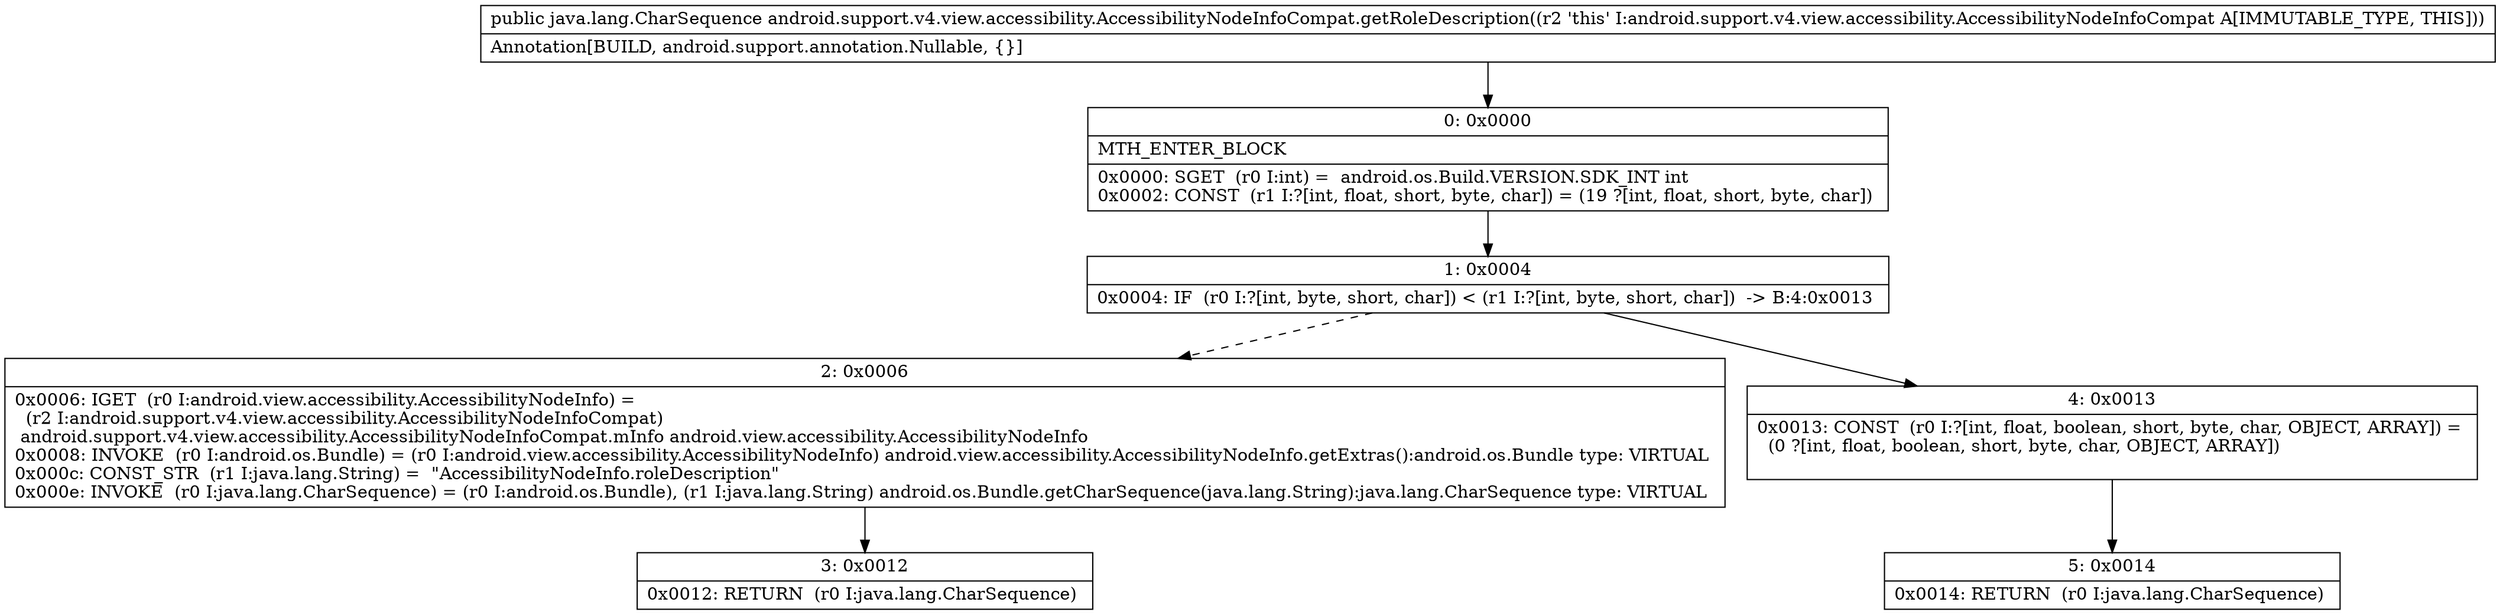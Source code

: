 digraph "CFG forandroid.support.v4.view.accessibility.AccessibilityNodeInfoCompat.getRoleDescription()Ljava\/lang\/CharSequence;" {
Node_0 [shape=record,label="{0\:\ 0x0000|MTH_ENTER_BLOCK\l|0x0000: SGET  (r0 I:int) =  android.os.Build.VERSION.SDK_INT int \l0x0002: CONST  (r1 I:?[int, float, short, byte, char]) = (19 ?[int, float, short, byte, char]) \l}"];
Node_1 [shape=record,label="{1\:\ 0x0004|0x0004: IF  (r0 I:?[int, byte, short, char]) \< (r1 I:?[int, byte, short, char])  \-\> B:4:0x0013 \l}"];
Node_2 [shape=record,label="{2\:\ 0x0006|0x0006: IGET  (r0 I:android.view.accessibility.AccessibilityNodeInfo) = \l  (r2 I:android.support.v4.view.accessibility.AccessibilityNodeInfoCompat)\l android.support.v4.view.accessibility.AccessibilityNodeInfoCompat.mInfo android.view.accessibility.AccessibilityNodeInfo \l0x0008: INVOKE  (r0 I:android.os.Bundle) = (r0 I:android.view.accessibility.AccessibilityNodeInfo) android.view.accessibility.AccessibilityNodeInfo.getExtras():android.os.Bundle type: VIRTUAL \l0x000c: CONST_STR  (r1 I:java.lang.String) =  \"AccessibilityNodeInfo.roleDescription\" \l0x000e: INVOKE  (r0 I:java.lang.CharSequence) = (r0 I:android.os.Bundle), (r1 I:java.lang.String) android.os.Bundle.getCharSequence(java.lang.String):java.lang.CharSequence type: VIRTUAL \l}"];
Node_3 [shape=record,label="{3\:\ 0x0012|0x0012: RETURN  (r0 I:java.lang.CharSequence) \l}"];
Node_4 [shape=record,label="{4\:\ 0x0013|0x0013: CONST  (r0 I:?[int, float, boolean, short, byte, char, OBJECT, ARRAY]) = \l  (0 ?[int, float, boolean, short, byte, char, OBJECT, ARRAY])\l \l}"];
Node_5 [shape=record,label="{5\:\ 0x0014|0x0014: RETURN  (r0 I:java.lang.CharSequence) \l}"];
MethodNode[shape=record,label="{public java.lang.CharSequence android.support.v4.view.accessibility.AccessibilityNodeInfoCompat.getRoleDescription((r2 'this' I:android.support.v4.view.accessibility.AccessibilityNodeInfoCompat A[IMMUTABLE_TYPE, THIS]))  | Annotation[BUILD, android.support.annotation.Nullable, \{\}]\l}"];
MethodNode -> Node_0;
Node_0 -> Node_1;
Node_1 -> Node_2[style=dashed];
Node_1 -> Node_4;
Node_2 -> Node_3;
Node_4 -> Node_5;
}

